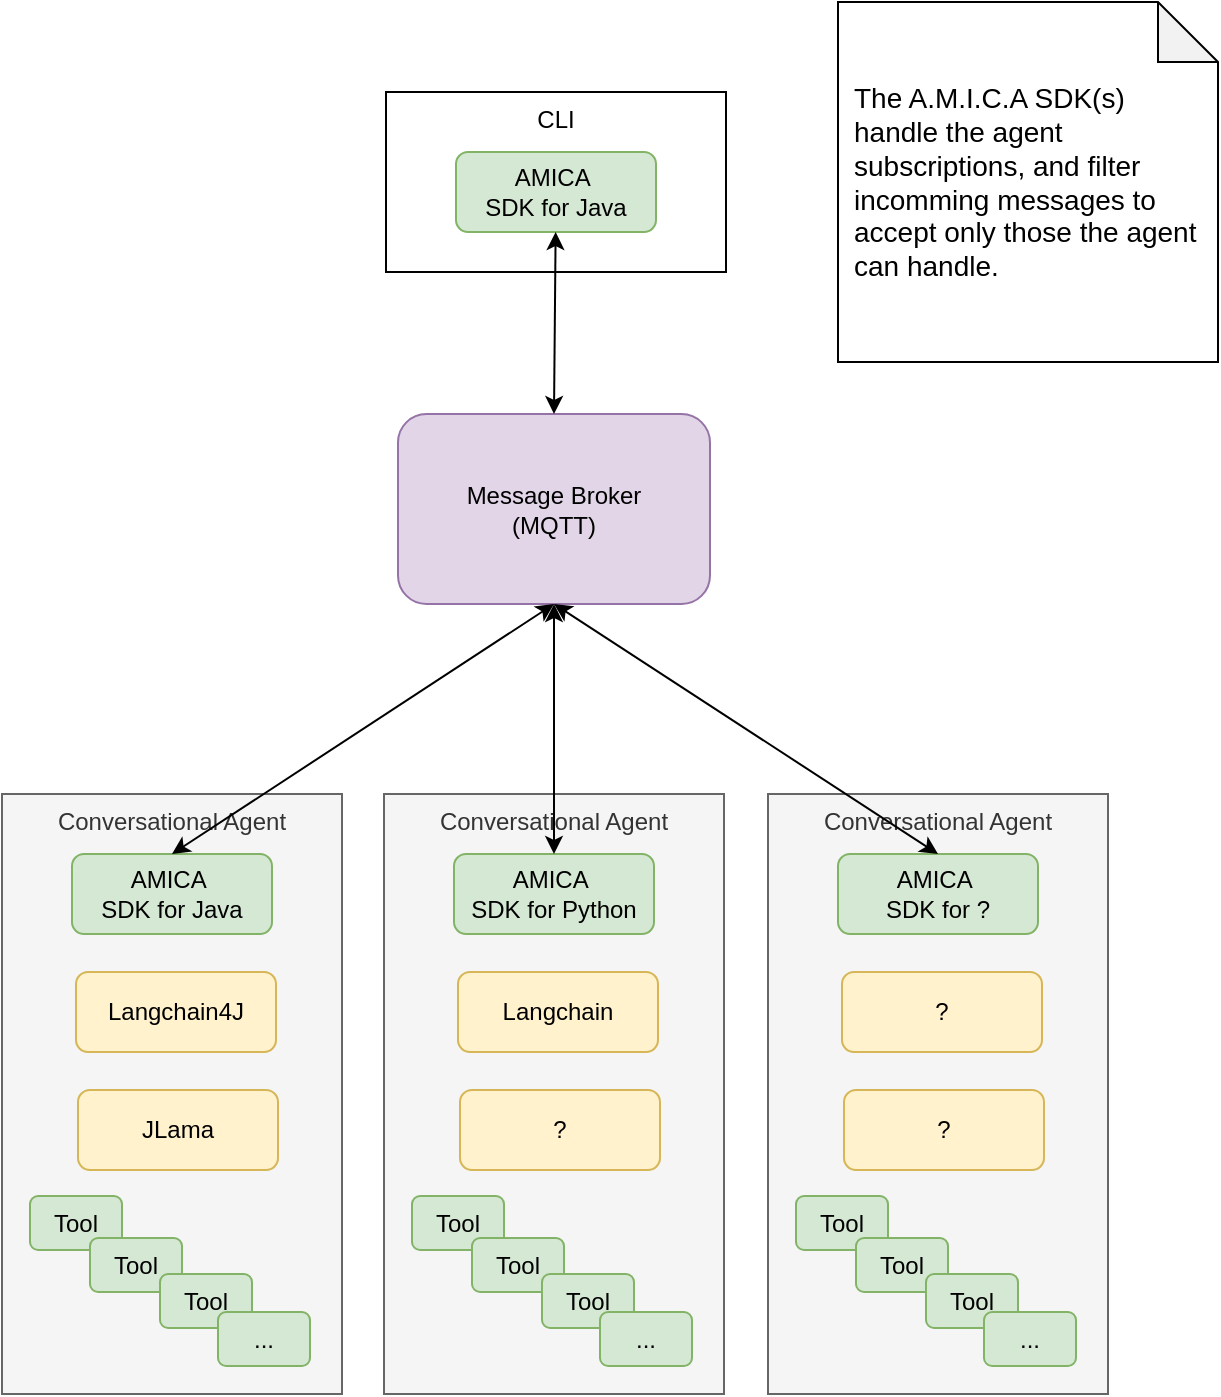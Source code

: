 <mxfile version="28.0.6">
  <diagram name="Page-1" id="TDLtS1j6JqRE_qYPYXRm">
    <mxGraphModel dx="1374" dy="843" grid="1" gridSize="10" guides="1" tooltips="1" connect="1" arrows="1" fold="1" page="1" pageScale="1" pageWidth="850" pageHeight="1100" math="0" shadow="0">
      <root>
        <mxCell id="0" />
        <mxCell id="1" parent="0" />
        <mxCell id="yikxnhZp_Ce42BOcnsoA-1" value="Message Broker&lt;div&gt;(MQTT)&lt;/div&gt;" style="rounded=1;whiteSpace=wrap;html=1;fillColor=#e1d5e7;strokeColor=#9673a6;" vertex="1" parent="1">
          <mxGeometry x="347" y="360" width="156" height="95" as="geometry" />
        </mxCell>
        <mxCell id="yikxnhZp_Ce42BOcnsoA-6" value="" style="group" vertex="1" connectable="0" parent="1">
          <mxGeometry x="341" y="199" width="170" height="90" as="geometry" />
        </mxCell>
        <mxCell id="yikxnhZp_Ce42BOcnsoA-2" value="CLI" style="rounded=0;whiteSpace=wrap;html=1;verticalAlign=top;" vertex="1" parent="yikxnhZp_Ce42BOcnsoA-6">
          <mxGeometry width="170" height="90" as="geometry" />
        </mxCell>
        <mxCell id="yikxnhZp_Ce42BOcnsoA-5" value="AMICA&amp;nbsp;&lt;div&gt;SDK for Java&lt;/div&gt;" style="rounded=1;whiteSpace=wrap;html=1;fillColor=#d5e8d4;strokeColor=#82b366;" vertex="1" parent="yikxnhZp_Ce42BOcnsoA-6">
          <mxGeometry x="35" y="30" width="100" height="40" as="geometry" />
        </mxCell>
        <mxCell id="yikxnhZp_Ce42BOcnsoA-16" value="" style="group;fillColor=#dae8fc;strokeColor=#6c8ebf;container=0;" vertex="1" connectable="0" parent="1">
          <mxGeometry x="149" y="550" width="170" height="300" as="geometry" />
        </mxCell>
        <mxCell id="yikxnhZp_Ce42BOcnsoA-8" value="Conversational Agent" style="rounded=0;whiteSpace=wrap;html=1;verticalAlign=top;fillColor=#f5f5f5;strokeColor=#666666;fontColor=#333333;" vertex="1" parent="1">
          <mxGeometry x="149" y="550" width="170" height="300" as="geometry" />
        </mxCell>
        <mxCell id="yikxnhZp_Ce42BOcnsoA-9" value="AMICA&amp;nbsp;&lt;div&gt;SDK for Java&lt;/div&gt;" style="rounded=1;whiteSpace=wrap;html=1;fillColor=#d5e8d4;strokeColor=#82b366;" vertex="1" parent="1">
          <mxGeometry x="184" y="580" width="100" height="40" as="geometry" />
        </mxCell>
        <mxCell id="yikxnhZp_Ce42BOcnsoA-10" value="Langchain4J" style="rounded=1;whiteSpace=wrap;html=1;fillColor=#fff2cc;strokeColor=#d6b656;" vertex="1" parent="1">
          <mxGeometry x="186" y="639" width="100" height="40" as="geometry" />
        </mxCell>
        <mxCell id="yikxnhZp_Ce42BOcnsoA-11" value="JLama" style="rounded=1;whiteSpace=wrap;html=1;fillColor=#fff2cc;strokeColor=#d6b656;" vertex="1" parent="1">
          <mxGeometry x="187" y="698" width="100" height="40" as="geometry" />
        </mxCell>
        <mxCell id="yikxnhZp_Ce42BOcnsoA-12" value="Tool" style="rounded=1;whiteSpace=wrap;html=1;fillColor=#d5e8d4;strokeColor=#82b366;" vertex="1" parent="1">
          <mxGeometry x="163" y="751" width="46" height="27" as="geometry" />
        </mxCell>
        <mxCell id="yikxnhZp_Ce42BOcnsoA-13" value="Tool" style="rounded=1;whiteSpace=wrap;html=1;fillColor=#d5e8d4;strokeColor=#82b366;" vertex="1" parent="1">
          <mxGeometry x="193" y="772" width="46" height="27" as="geometry" />
        </mxCell>
        <mxCell id="yikxnhZp_Ce42BOcnsoA-14" value="Tool" style="rounded=1;whiteSpace=wrap;html=1;fillColor=#d5e8d4;strokeColor=#82b366;" vertex="1" parent="1">
          <mxGeometry x="228" y="790" width="46" height="27" as="geometry" />
        </mxCell>
        <mxCell id="yikxnhZp_Ce42BOcnsoA-15" value="..." style="rounded=1;whiteSpace=wrap;html=1;fillColor=#d5e8d4;strokeColor=#82b366;" vertex="1" parent="1">
          <mxGeometry x="257" y="809" width="46" height="27" as="geometry" />
        </mxCell>
        <mxCell id="yikxnhZp_Ce42BOcnsoA-19" value="Conversational Agent" style="rounded=0;whiteSpace=wrap;html=1;verticalAlign=top;fillColor=#f5f5f5;fontColor=#333333;strokeColor=#666666;" vertex="1" parent="1">
          <mxGeometry x="340" y="550" width="170" height="300" as="geometry" />
        </mxCell>
        <mxCell id="yikxnhZp_Ce42BOcnsoA-20" value="AMICA&amp;nbsp;&lt;div&gt;SDK for Python&lt;/div&gt;" style="rounded=1;whiteSpace=wrap;html=1;fillColor=#d5e8d4;strokeColor=#82b366;" vertex="1" parent="1">
          <mxGeometry x="375" y="580" width="100" height="40" as="geometry" />
        </mxCell>
        <mxCell id="yikxnhZp_Ce42BOcnsoA-21" value="Langchain" style="rounded=1;whiteSpace=wrap;html=1;fillColor=#fff2cc;strokeColor=#d6b656;" vertex="1" parent="1">
          <mxGeometry x="377" y="639" width="100" height="40" as="geometry" />
        </mxCell>
        <mxCell id="yikxnhZp_Ce42BOcnsoA-22" value="?" style="rounded=1;whiteSpace=wrap;html=1;fillColor=#fff2cc;strokeColor=#d6b656;" vertex="1" parent="1">
          <mxGeometry x="378" y="698" width="100" height="40" as="geometry" />
        </mxCell>
        <mxCell id="yikxnhZp_Ce42BOcnsoA-23" value="Tool" style="rounded=1;whiteSpace=wrap;html=1;fillColor=#d5e8d4;strokeColor=#82b366;" vertex="1" parent="1">
          <mxGeometry x="354" y="751" width="46" height="27" as="geometry" />
        </mxCell>
        <mxCell id="yikxnhZp_Ce42BOcnsoA-24" value="Tool" style="rounded=1;whiteSpace=wrap;html=1;fillColor=#d5e8d4;strokeColor=#82b366;" vertex="1" parent="1">
          <mxGeometry x="384" y="772" width="46" height="27" as="geometry" />
        </mxCell>
        <mxCell id="yikxnhZp_Ce42BOcnsoA-25" value="Tool" style="rounded=1;whiteSpace=wrap;html=1;fillColor=#d5e8d4;strokeColor=#82b366;" vertex="1" parent="1">
          <mxGeometry x="419" y="790" width="46" height="27" as="geometry" />
        </mxCell>
        <mxCell id="yikxnhZp_Ce42BOcnsoA-26" value="..." style="rounded=1;whiteSpace=wrap;html=1;fillColor=#d5e8d4;strokeColor=#82b366;" vertex="1" parent="1">
          <mxGeometry x="448" y="809" width="46" height="27" as="geometry" />
        </mxCell>
        <mxCell id="yikxnhZp_Ce42BOcnsoA-29" value="Conversational Agent" style="rounded=0;whiteSpace=wrap;html=1;verticalAlign=top;fillColor=#f5f5f5;fontColor=#333333;strokeColor=#666666;" vertex="1" parent="1">
          <mxGeometry x="532" y="550" width="170" height="300" as="geometry" />
        </mxCell>
        <mxCell id="yikxnhZp_Ce42BOcnsoA-30" value="AMICA&amp;nbsp;&lt;div&gt;SDK for ?&lt;/div&gt;" style="rounded=1;whiteSpace=wrap;html=1;fillColor=#d5e8d4;strokeColor=#82b366;" vertex="1" parent="1">
          <mxGeometry x="567" y="580" width="100" height="40" as="geometry" />
        </mxCell>
        <mxCell id="yikxnhZp_Ce42BOcnsoA-31" value="?" style="rounded=1;whiteSpace=wrap;html=1;fillColor=#fff2cc;strokeColor=#d6b656;" vertex="1" parent="1">
          <mxGeometry x="569" y="639" width="100" height="40" as="geometry" />
        </mxCell>
        <mxCell id="yikxnhZp_Ce42BOcnsoA-32" value="?" style="rounded=1;whiteSpace=wrap;html=1;fillColor=#fff2cc;strokeColor=#d6b656;" vertex="1" parent="1">
          <mxGeometry x="570" y="698" width="100" height="40" as="geometry" />
        </mxCell>
        <mxCell id="yikxnhZp_Ce42BOcnsoA-33" value="Tool" style="rounded=1;whiteSpace=wrap;html=1;fillColor=#d5e8d4;strokeColor=#82b366;" vertex="1" parent="1">
          <mxGeometry x="546" y="751" width="46" height="27" as="geometry" />
        </mxCell>
        <mxCell id="yikxnhZp_Ce42BOcnsoA-34" value="Tool" style="rounded=1;whiteSpace=wrap;html=1;fillColor=#d5e8d4;strokeColor=#82b366;" vertex="1" parent="1">
          <mxGeometry x="576" y="772" width="46" height="27" as="geometry" />
        </mxCell>
        <mxCell id="yikxnhZp_Ce42BOcnsoA-35" value="Tool" style="rounded=1;whiteSpace=wrap;html=1;fillColor=#d5e8d4;strokeColor=#82b366;" vertex="1" parent="1">
          <mxGeometry x="611" y="790" width="46" height="27" as="geometry" />
        </mxCell>
        <mxCell id="yikxnhZp_Ce42BOcnsoA-36" value="..." style="rounded=1;whiteSpace=wrap;html=1;fillColor=#d5e8d4;strokeColor=#82b366;" vertex="1" parent="1">
          <mxGeometry x="640" y="809" width="46" height="27" as="geometry" />
        </mxCell>
        <mxCell id="yikxnhZp_Ce42BOcnsoA-37" value="" style="endArrow=classic;startArrow=classic;html=1;rounded=0;exitX=0.5;exitY=0;exitDx=0;exitDy=0;entryX=0.5;entryY=1;entryDx=0;entryDy=0;" edge="1" parent="1" source="yikxnhZp_Ce42BOcnsoA-9" target="yikxnhZp_Ce42BOcnsoA-1">
          <mxGeometry width="50" height="50" relative="1" as="geometry">
            <mxPoint x="440" y="490" as="sourcePoint" />
            <mxPoint x="490" y="440" as="targetPoint" />
          </mxGeometry>
        </mxCell>
        <mxCell id="yikxnhZp_Ce42BOcnsoA-38" value="" style="endArrow=classic;startArrow=classic;html=1;rounded=0;exitX=0.5;exitY=0;exitDx=0;exitDy=0;entryX=0.5;entryY=1;entryDx=0;entryDy=0;" edge="1" parent="1" source="yikxnhZp_Ce42BOcnsoA-20" target="yikxnhZp_Ce42BOcnsoA-1">
          <mxGeometry width="50" height="50" relative="1" as="geometry">
            <mxPoint x="440" y="490" as="sourcePoint" />
            <mxPoint x="490" y="440" as="targetPoint" />
          </mxGeometry>
        </mxCell>
        <mxCell id="yikxnhZp_Ce42BOcnsoA-39" value="" style="endArrow=classic;startArrow=classic;html=1;rounded=0;exitX=0.5;exitY=0;exitDx=0;exitDy=0;entryX=0.5;entryY=1;entryDx=0;entryDy=0;" edge="1" parent="1" source="yikxnhZp_Ce42BOcnsoA-30" target="yikxnhZp_Ce42BOcnsoA-1">
          <mxGeometry width="50" height="50" relative="1" as="geometry">
            <mxPoint x="440" y="490" as="sourcePoint" />
            <mxPoint x="490" y="440" as="targetPoint" />
          </mxGeometry>
        </mxCell>
        <mxCell id="yikxnhZp_Ce42BOcnsoA-40" value="" style="endArrow=classic;startArrow=classic;html=1;rounded=0;exitX=0.5;exitY=0;exitDx=0;exitDy=0;" edge="1" parent="1" source="yikxnhZp_Ce42BOcnsoA-1" target="yikxnhZp_Ce42BOcnsoA-5">
          <mxGeometry width="50" height="50" relative="1" as="geometry">
            <mxPoint x="440" y="490" as="sourcePoint" />
            <mxPoint x="490" y="440" as="targetPoint" />
          </mxGeometry>
        </mxCell>
        <mxCell id="yikxnhZp_Ce42BOcnsoA-41" value="The A.M.I.C.A SDK(s) handle the agent subscriptions, and filter incomming messages to accept only those the agent can handle." style="shape=note;whiteSpace=wrap;html=1;backgroundOutline=1;darkOpacity=0.05;fontSize=14;spacing=8;align=left;" vertex="1" parent="1">
          <mxGeometry x="567" y="154" width="190" height="180" as="geometry" />
        </mxCell>
      </root>
    </mxGraphModel>
  </diagram>
</mxfile>
